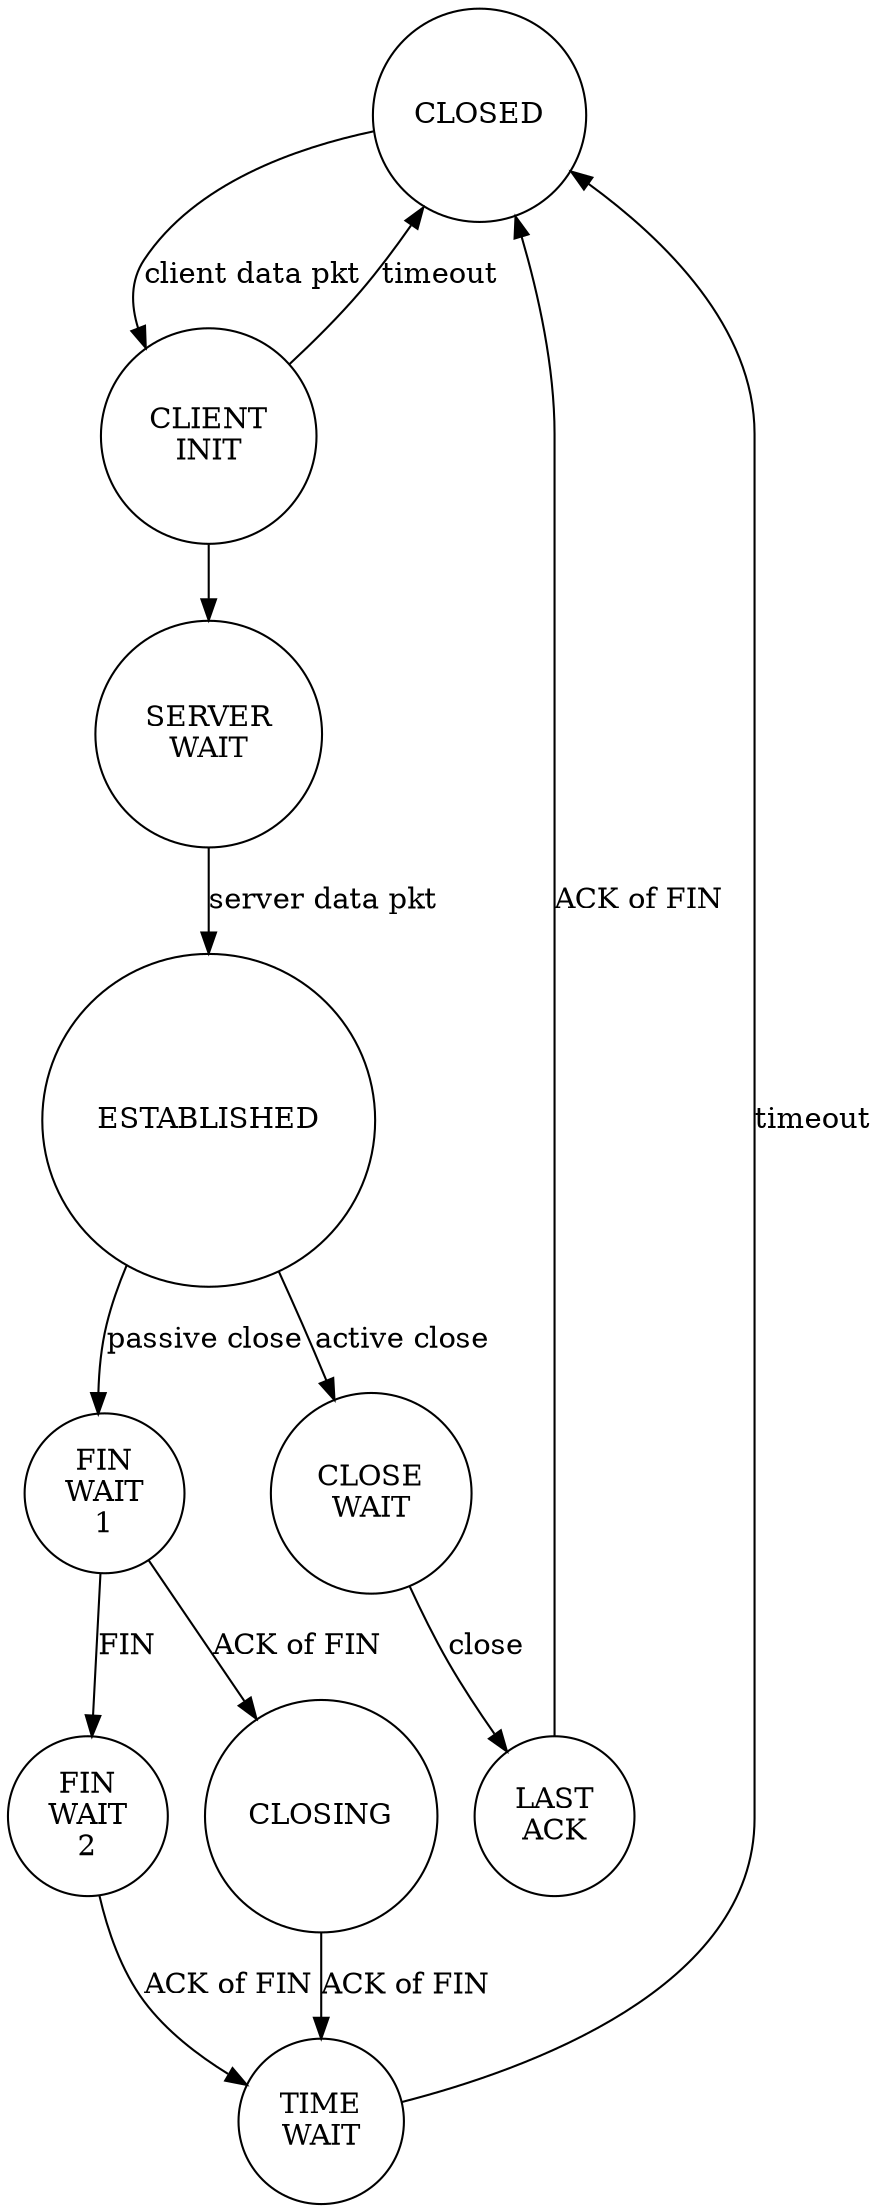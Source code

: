 digraph TCP_Lite_State_Diagram {
    // rankdir=LR;
    node [shape=circle];

    // States
    CLOSED [label="CLOSED"];
    CLIENT_INIT [label="CLIENT\nINIT"];
    SERVER_WAIT [label="SERVER\nWAIT"];
    ESTABLISHED [label="ESTABLISHED"];
    FIN_WAIT_1 [label="FIN\nWAIT\n1"];
    FIN_WAIT_2 [label="FIN\nWAIT\n2"];
    CLOSE_WAIT [label="CLOSE\nWAIT"];
    CLOSING [label="CLOSING"];
    LAST_ACK [label="LAST\nACK"];
    TIME_WAIT [label="TIME\nWAIT"];

    // Transitions
    CLOSED -> CLIENT_INIT [label="client data pkt"];
    CLIENT_INIT -> CLOSED [label="timeout"];
    CLIENT_INIT -> SERVER_WAIT;
    SERVER_WAIT -> ESTABLISHED [label="server data pkt"];
    ESTABLISHED -> FIN_WAIT_1 [label="passive close"];
    FIN_WAIT_1 -> FIN_WAIT_2 [label="FIN"];
    FIN_WAIT_1 -> CLOSING [label="ACK of FIN"];
    FIN_WAIT_2 -> TIME_WAIT [label="ACK of FIN"];
    CLOSING -> TIME_WAIT [label="ACK of FIN"];
    CLOSE_WAIT -> LAST_ACK [label="close"];
    LAST_ACK -> CLOSED [label="ACK of FIN"];
    TIME_WAIT -> CLOSED [label="timeout"];
    ESTABLISHED -> CLOSE_WAIT [label="active close"];
}
